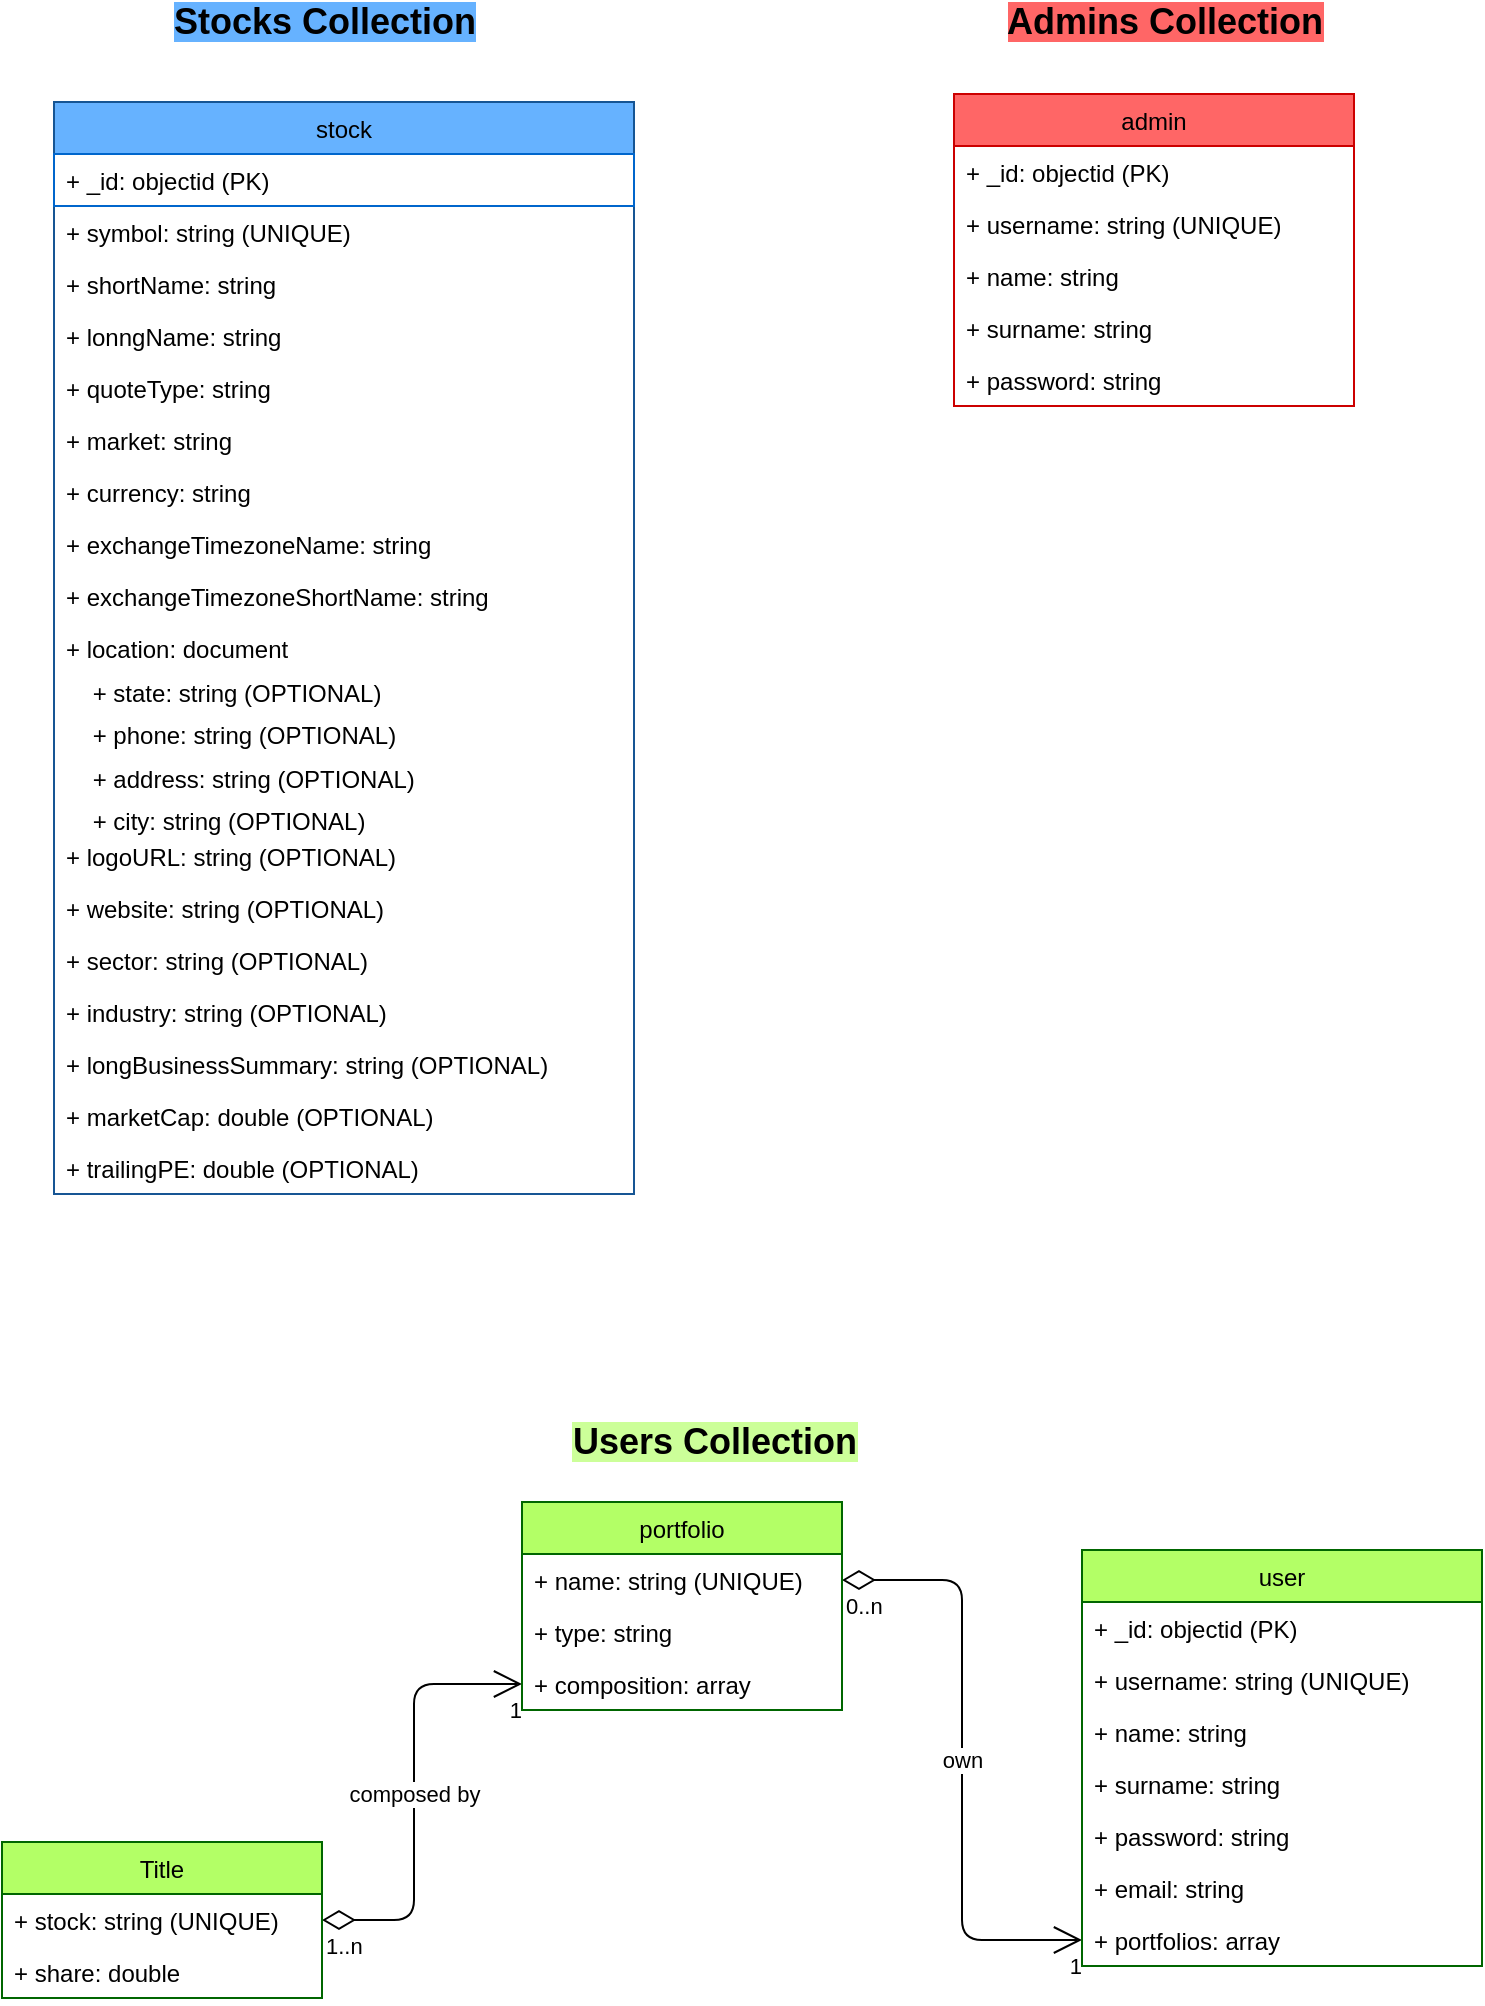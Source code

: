 <mxfile version="13.7.3" type="device"><diagram id="oGSa_sJWMUDEhG__FGQe" name="Pagina-1"><mxGraphModel dx="782" dy="766" grid="1" gridSize="10" guides="1" tooltips="1" connect="1" arrows="1" fold="1" page="1" pageScale="1" pageWidth="827" pageHeight="1169" math="0" shadow="0"><root><mxCell id="0"/><mxCell id="1" parent="0"/><mxCell id="vjDcUQ39Kc9YqlIedw3p-47" value="own" style="endArrow=open;html=1;endSize=12;startArrow=diamondThin;startSize=14;startFill=0;edgeStyle=orthogonalEdgeStyle;entryX=0;entryY=0.5;entryDx=0;entryDy=0;exitX=1;exitY=0.5;exitDx=0;exitDy=0;" parent="1" source="vjDcUQ39Kc9YqlIedw3p-42" target="vjDcUQ39Kc9YqlIedw3p-37" edge="1"><mxGeometry relative="1" as="geometry"><mxPoint x="444" y="749" as="sourcePoint"/><mxPoint x="473.04" y="740" as="targetPoint"/><Array as="points"><mxPoint x="524" y="829"/><mxPoint x="524" y="1009"/></Array></mxGeometry></mxCell><mxCell id="vjDcUQ39Kc9YqlIedw3p-48" value="0..n" style="edgeLabel;resizable=0;html=1;align=left;verticalAlign=top;" parent="vjDcUQ39Kc9YqlIedw3p-47" connectable="0" vertex="1"><mxGeometry x="-1" relative="1" as="geometry"/></mxCell><mxCell id="vjDcUQ39Kc9YqlIedw3p-49" value="1" style="edgeLabel;resizable=0;html=1;align=right;verticalAlign=top;" parent="vjDcUQ39Kc9YqlIedw3p-47" connectable="0" vertex="1"><mxGeometry x="1" relative="1" as="geometry"/></mxCell><object label="composed by" id="vjDcUQ39Kc9YqlIedw3p-54"><mxCell style="endArrow=open;html=1;endSize=12;startArrow=diamondThin;startSize=14;startFill=0;edgeStyle=orthogonalEdgeStyle;entryX=0;entryY=0.5;entryDx=0;entryDy=0;exitX=1;exitY=0.5;exitDx=0;exitDy=0;" parent="1" source="vjDcUQ39Kc9YqlIedw3p-51" target="vjDcUQ39Kc9YqlIedw3p-40" edge="1"><mxGeometry relative="1" as="geometry"><mxPoint x="404" y="850" as="sourcePoint"/><mxPoint x="564" y="850" as="targetPoint"/><Array as="points"><mxPoint x="250" y="999"/><mxPoint x="250" y="881"/></Array></mxGeometry></mxCell></object><mxCell id="vjDcUQ39Kc9YqlIedw3p-55" value="1..n" style="edgeLabel;resizable=0;html=1;align=left;verticalAlign=top;" parent="vjDcUQ39Kc9YqlIedw3p-54" connectable="0" vertex="1"><mxGeometry x="-1" relative="1" as="geometry"/></mxCell><mxCell id="vjDcUQ39Kc9YqlIedw3p-56" value="1" style="edgeLabel;resizable=0;html=1;align=right;verticalAlign=top;" parent="vjDcUQ39Kc9YqlIedw3p-54" connectable="0" vertex="1"><mxGeometry x="1" relative="1" as="geometry"/></mxCell><mxCell id="vjDcUQ39Kc9YqlIedw3p-1" value="stock" style="swimlane;fontStyle=0;childLayout=stackLayout;horizontal=1;startSize=26;fillColor=#66B2FF;horizontalStack=0;resizeParent=1;resizeParentMax=0;resizeLast=0;collapsible=1;marginBottom=0;shadow=0;strokeColor=#165594;" parent="1" vertex="1"><mxGeometry x="70" y="90" width="290" height="546" as="geometry"/></mxCell><mxCell id="vjDcUQ39Kc9YqlIedw3p-2" value="+ _id: objectid (PK)" style="text;strokeColor=#0066CC;fillColor=none;align=left;verticalAlign=top;spacingLeft=4;spacingRight=4;overflow=hidden;rotatable=0;points=[[0,0.5],[1,0.5]];portConstraint=eastwest;" parent="vjDcUQ39Kc9YqlIedw3p-1" vertex="1"><mxGeometry y="26" width="290" height="26" as="geometry"/></mxCell><mxCell id="vjDcUQ39Kc9YqlIedw3p-3" value="+ symbol: string (UNIQUE)" style="text;strokeColor=none;fillColor=none;align=left;verticalAlign=top;spacingLeft=4;spacingRight=4;overflow=hidden;rotatable=0;points=[[0,0.5],[1,0.5]];portConstraint=eastwest;" parent="vjDcUQ39Kc9YqlIedw3p-1" vertex="1"><mxGeometry y="52" width="290" height="26" as="geometry"/></mxCell><mxCell id="vjDcUQ39Kc9YqlIedw3p-4" value="+ shortName: string" style="text;strokeColor=none;fillColor=none;align=left;verticalAlign=top;spacingLeft=4;spacingRight=4;overflow=hidden;rotatable=0;points=[[0,0.5],[1,0.5]];portConstraint=eastwest;" parent="vjDcUQ39Kc9YqlIedw3p-1" vertex="1"><mxGeometry y="78" width="290" height="26" as="geometry"/></mxCell><mxCell id="vjDcUQ39Kc9YqlIedw3p-5" value="+ lonngName: string" style="text;strokeColor=none;fillColor=none;align=left;verticalAlign=top;spacingLeft=4;spacingRight=4;overflow=hidden;rotatable=0;points=[[0,0.5],[1,0.5]];portConstraint=eastwest;" parent="vjDcUQ39Kc9YqlIedw3p-1" vertex="1"><mxGeometry y="104" width="290" height="26" as="geometry"/></mxCell><mxCell id="vjDcUQ39Kc9YqlIedw3p-6" value="+ quoteType: string" style="text;strokeColor=none;fillColor=none;align=left;verticalAlign=top;spacingLeft=4;spacingRight=4;overflow=hidden;rotatable=0;points=[[0,0.5],[1,0.5]];portConstraint=eastwest;" parent="vjDcUQ39Kc9YqlIedw3p-1" vertex="1"><mxGeometry y="130" width="290" height="26" as="geometry"/></mxCell><mxCell id="vjDcUQ39Kc9YqlIedw3p-7" value="+ market: string" style="text;strokeColor=none;fillColor=none;align=left;verticalAlign=top;spacingLeft=4;spacingRight=4;overflow=hidden;rotatable=0;points=[[0,0.5],[1,0.5]];portConstraint=eastwest;" parent="vjDcUQ39Kc9YqlIedw3p-1" vertex="1"><mxGeometry y="156" width="290" height="26" as="geometry"/></mxCell><mxCell id="vjDcUQ39Kc9YqlIedw3p-22" value="+ currency: string" style="text;strokeColor=none;fillColor=none;align=left;verticalAlign=top;spacingLeft=4;spacingRight=4;overflow=hidden;rotatable=0;points=[[0,0.5],[1,0.5]];portConstraint=eastwest;" parent="vjDcUQ39Kc9YqlIedw3p-1" vertex="1"><mxGeometry y="182" width="290" height="26" as="geometry"/></mxCell><mxCell id="vjDcUQ39Kc9YqlIedw3p-9" value="+ exchangeTimezoneName: string" style="text;strokeColor=none;fillColor=none;align=left;verticalAlign=top;spacingLeft=4;spacingRight=4;overflow=hidden;rotatable=0;points=[[0,0.5],[1,0.5]];portConstraint=eastwest;" parent="vjDcUQ39Kc9YqlIedw3p-1" vertex="1"><mxGeometry y="208" width="290" height="26" as="geometry"/></mxCell><mxCell id="vjDcUQ39Kc9YqlIedw3p-10" value="+ exchangeTimezoneShortName: string" style="text;strokeColor=none;fillColor=none;align=left;verticalAlign=top;spacingLeft=4;spacingRight=4;overflow=hidden;rotatable=0;points=[[0,0.5],[1,0.5]];portConstraint=eastwest;" parent="vjDcUQ39Kc9YqlIedw3p-1" vertex="1"><mxGeometry y="234" width="290" height="26" as="geometry"/></mxCell><mxCell id="vjDcUQ39Kc9YqlIedw3p-11" value="&lt;p style=&quot;line-height: 180%&quot;&gt;+ location: document&lt;br&gt;&amp;nbsp; &amp;nbsp; + state: string (OPTIONAL)&lt;br&gt;&amp;nbsp; &amp;nbsp; + phone: string (OPTIONAL)&lt;br&gt;&amp;nbsp; &amp;nbsp; + address: string (OPTIONAL)&lt;br&gt;&amp;nbsp; &amp;nbsp; + city: string (OPTIONAL)&lt;/p&gt;" style="text;strokeColor=none;fillColor=none;align=left;verticalAlign=top;spacingLeft=4;spacingRight=4;overflow=hidden;rotatable=0;points=[[0,0.5],[1,0.5]];portConstraint=eastwest;html=1;spacing=2;spacingTop=-15;" parent="vjDcUQ39Kc9YqlIedw3p-1" vertex="1"><mxGeometry y="260" width="290" height="104" as="geometry"/></mxCell><mxCell id="vjDcUQ39Kc9YqlIedw3p-8" value="+ logoURL: string (OPTIONAL)" style="text;strokeColor=none;fillColor=none;align=left;verticalAlign=top;spacingLeft=4;spacingRight=4;overflow=hidden;rotatable=0;points=[[0,0.5],[1,0.5]];portConstraint=eastwest;" parent="vjDcUQ39Kc9YqlIedw3p-1" vertex="1"><mxGeometry y="364" width="290" height="26" as="geometry"/></mxCell><mxCell id="vjDcUQ39Kc9YqlIedw3p-16" value="+ website: string (OPTIONAL)" style="text;strokeColor=none;fillColor=none;align=left;verticalAlign=top;spacingLeft=4;spacingRight=4;overflow=hidden;rotatable=0;points=[[0,0.5],[1,0.5]];portConstraint=eastwest;" parent="vjDcUQ39Kc9YqlIedw3p-1" vertex="1"><mxGeometry y="390" width="290" height="26" as="geometry"/></mxCell><mxCell id="vjDcUQ39Kc9YqlIedw3p-15" value="+ sector: string (OPTIONAL)" style="text;strokeColor=none;fillColor=none;align=left;verticalAlign=top;spacingLeft=4;spacingRight=4;overflow=hidden;rotatable=0;points=[[0,0.5],[1,0.5]];portConstraint=eastwest;" parent="vjDcUQ39Kc9YqlIedw3p-1" vertex="1"><mxGeometry y="416" width="290" height="26" as="geometry"/></mxCell><mxCell id="vjDcUQ39Kc9YqlIedw3p-17" value="+ industry: string (OPTIONAL)" style="text;strokeColor=none;fillColor=none;align=left;verticalAlign=top;spacingLeft=4;spacingRight=4;overflow=hidden;rotatable=0;points=[[0,0.5],[1,0.5]];portConstraint=eastwest;" parent="vjDcUQ39Kc9YqlIedw3p-1" vertex="1"><mxGeometry y="442" width="290" height="26" as="geometry"/></mxCell><mxCell id="vjDcUQ39Kc9YqlIedw3p-18" value="+ longBusinessSummary: string (OPTIONAL)" style="text;strokeColor=none;fillColor=none;align=left;verticalAlign=top;spacingLeft=4;spacingRight=4;overflow=hidden;rotatable=0;points=[[0,0.5],[1,0.5]];portConstraint=eastwest;" parent="vjDcUQ39Kc9YqlIedw3p-1" vertex="1"><mxGeometry y="468" width="290" height="26" as="geometry"/></mxCell><mxCell id="vjDcUQ39Kc9YqlIedw3p-20" value="+ marketCap: double (OPTIONAL)" style="text;strokeColor=none;fillColor=none;align=left;verticalAlign=top;spacingLeft=4;spacingRight=4;overflow=hidden;rotatable=0;points=[[0,0.5],[1,0.5]];portConstraint=eastwest;" parent="vjDcUQ39Kc9YqlIedw3p-1" vertex="1"><mxGeometry y="494" width="290" height="26" as="geometry"/></mxCell><mxCell id="vjDcUQ39Kc9YqlIedw3p-21" value="+ trailingPE: double (OPTIONAL)" style="text;strokeColor=none;fillColor=none;align=left;verticalAlign=top;spacingLeft=4;spacingRight=4;overflow=hidden;rotatable=0;points=[[0,0.5],[1,0.5]];portConstraint=eastwest;" parent="vjDcUQ39Kc9YqlIedw3p-1" vertex="1"><mxGeometry y="520" width="290" height="26" as="geometry"/></mxCell><mxCell id="vjDcUQ39Kc9YqlIedw3p-23" value="admin" style="swimlane;fontStyle=0;childLayout=stackLayout;horizontal=1;startSize=26;fillColor=#FF6666;horizontalStack=0;resizeParent=1;resizeParentMax=0;resizeLast=0;collapsible=1;marginBottom=0;strokeColor=#CC0000;" parent="1" vertex="1"><mxGeometry x="520" y="86" width="200" height="156" as="geometry"/></mxCell><mxCell id="vjDcUQ39Kc9YqlIedw3p-24" value="+ _id: objectid (PK)" style="text;strokeColor=none;fillColor=none;align=left;verticalAlign=top;spacingLeft=4;spacingRight=4;overflow=hidden;rotatable=0;points=[[0,0.5],[1,0.5]];portConstraint=eastwest;" parent="vjDcUQ39Kc9YqlIedw3p-23" vertex="1"><mxGeometry y="26" width="200" height="26" as="geometry"/></mxCell><mxCell id="vjDcUQ39Kc9YqlIedw3p-25" value="+ username: string (UNIQUE)" style="text;strokeColor=none;fillColor=none;align=left;verticalAlign=top;spacingLeft=4;spacingRight=4;overflow=hidden;rotatable=0;points=[[0,0.5],[1,0.5]];portConstraint=eastwest;" parent="vjDcUQ39Kc9YqlIedw3p-23" vertex="1"><mxGeometry y="52" width="200" height="26" as="geometry"/></mxCell><mxCell id="vjDcUQ39Kc9YqlIedw3p-27" value="+ name: string" style="text;strokeColor=none;fillColor=none;align=left;verticalAlign=top;spacingLeft=4;spacingRight=4;overflow=hidden;rotatable=0;points=[[0,0.5],[1,0.5]];portConstraint=eastwest;" parent="vjDcUQ39Kc9YqlIedw3p-23" vertex="1"><mxGeometry y="78" width="200" height="26" as="geometry"/></mxCell><mxCell id="vjDcUQ39Kc9YqlIedw3p-28" value="+ surname: string" style="text;strokeColor=none;fillColor=none;align=left;verticalAlign=top;spacingLeft=4;spacingRight=4;overflow=hidden;rotatable=0;points=[[0,0.5],[1,0.5]];portConstraint=eastwest;" parent="vjDcUQ39Kc9YqlIedw3p-23" vertex="1"><mxGeometry y="104" width="200" height="26" as="geometry"/></mxCell><mxCell id="vjDcUQ39Kc9YqlIedw3p-29" value="+ password: string" style="text;strokeColor=none;fillColor=none;align=left;verticalAlign=top;spacingLeft=4;spacingRight=4;overflow=hidden;rotatable=0;points=[[0,0.5],[1,0.5]];portConstraint=eastwest;" parent="vjDcUQ39Kc9YqlIedw3p-23" vertex="1"><mxGeometry y="130" width="200" height="26" as="geometry"/></mxCell><mxCell id="vjDcUQ39Kc9YqlIedw3p-58" value="&lt;font style=&quot;font-size: 18px&quot;&gt;&lt;b style=&quot;background-color: rgb(102 , 178 , 255)&quot;&gt;Stocks Collection&lt;/b&gt;&lt;/font&gt;" style="text;html=1;align=center;verticalAlign=middle;resizable=0;points=[];autosize=1;" parent="1" vertex="1"><mxGeometry x="120" y="40" width="170" height="20" as="geometry"/></mxCell><mxCell id="vjDcUQ39Kc9YqlIedw3p-60" value="&lt;font style=&quot;font-size: 18px&quot;&gt;&lt;b style=&quot;background-color: rgb(204 , 255 , 153)&quot;&gt;Users Collection&lt;/b&gt;&lt;/font&gt;" style="text;html=1;align=center;verticalAlign=middle;resizable=0;points=[];autosize=1;strokeColor=#FFFFFF;" parent="1" vertex="1"><mxGeometry x="320" y="750" width="160" height="20" as="geometry"/></mxCell><mxCell id="vjDcUQ39Kc9YqlIedw3p-61" value="&lt;b&gt;&lt;font style=&quot;font-size: 18px ; background-color: rgb(255 , 102 , 102)&quot;&gt;Admins Collection&lt;/font&gt;&lt;/b&gt;" style="text;html=1;align=center;verticalAlign=middle;resizable=0;points=[];autosize=1;" parent="1" vertex="1"><mxGeometry x="540" y="40" width="170" height="20" as="geometry"/></mxCell><mxCell id="vjDcUQ39Kc9YqlIedw3p-30" value="user" style="swimlane;fontStyle=0;childLayout=stackLayout;horizontal=1;startSize=26;fillColor=#B3FF66;horizontalStack=0;resizeParent=1;resizeParentMax=0;resizeLast=0;collapsible=1;marginBottom=0;strokeColor=#006600;" parent="1" vertex="1"><mxGeometry x="584" y="814" width="200" height="208" as="geometry"/></mxCell><mxCell id="vjDcUQ39Kc9YqlIedw3p-31" value="+ _id: objectid (PK)" style="text;strokeColor=none;fillColor=none;align=left;verticalAlign=top;spacingLeft=4;spacingRight=4;overflow=hidden;rotatable=0;points=[[0,0.5],[1,0.5]];portConstraint=eastwest;" parent="vjDcUQ39Kc9YqlIedw3p-30" vertex="1"><mxGeometry y="26" width="200" height="26" as="geometry"/></mxCell><mxCell id="vjDcUQ39Kc9YqlIedw3p-32" value="+ username: string (UNIQUE)" style="text;strokeColor=none;fillColor=none;align=left;verticalAlign=top;spacingLeft=4;spacingRight=4;overflow=hidden;rotatable=0;points=[[0,0.5],[1,0.5]];portConstraint=eastwest;" parent="vjDcUQ39Kc9YqlIedw3p-30" vertex="1"><mxGeometry y="52" width="200" height="26" as="geometry"/></mxCell><mxCell id="vjDcUQ39Kc9YqlIedw3p-33" value="+ name: string" style="text;strokeColor=none;fillColor=none;align=left;verticalAlign=top;spacingLeft=4;spacingRight=4;overflow=hidden;rotatable=0;points=[[0,0.5],[1,0.5]];portConstraint=eastwest;" parent="vjDcUQ39Kc9YqlIedw3p-30" vertex="1"><mxGeometry y="78" width="200" height="26" as="geometry"/></mxCell><mxCell id="vjDcUQ39Kc9YqlIedw3p-34" value="+ surname: string" style="text;strokeColor=none;fillColor=none;align=left;verticalAlign=top;spacingLeft=4;spacingRight=4;overflow=hidden;rotatable=0;points=[[0,0.5],[1,0.5]];portConstraint=eastwest;" parent="vjDcUQ39Kc9YqlIedw3p-30" vertex="1"><mxGeometry y="104" width="200" height="26" as="geometry"/></mxCell><mxCell id="vjDcUQ39Kc9YqlIedw3p-35" value="+ password: string" style="text;strokeColor=none;fillColor=none;align=left;verticalAlign=top;spacingLeft=4;spacingRight=4;overflow=hidden;rotatable=0;points=[[0,0.5],[1,0.5]];portConstraint=eastwest;" parent="vjDcUQ39Kc9YqlIedw3p-30" vertex="1"><mxGeometry y="130" width="200" height="26" as="geometry"/></mxCell><mxCell id="vjDcUQ39Kc9YqlIedw3p-36" value="+ email: string" style="text;strokeColor=none;fillColor=none;align=left;verticalAlign=top;spacingLeft=4;spacingRight=4;overflow=hidden;rotatable=0;points=[[0,0.5],[1,0.5]];portConstraint=eastwest;" parent="vjDcUQ39Kc9YqlIedw3p-30" vertex="1"><mxGeometry y="156" width="200" height="26" as="geometry"/></mxCell><mxCell id="vjDcUQ39Kc9YqlIedw3p-37" value="+ portfolios: array" style="text;strokeColor=none;fillColor=none;align=left;verticalAlign=top;spacingLeft=4;spacingRight=4;overflow=hidden;rotatable=0;points=[[0,0.5],[1,0.5]];portConstraint=eastwest;" parent="vjDcUQ39Kc9YqlIedw3p-30" vertex="1"><mxGeometry y="182" width="200" height="26" as="geometry"/></mxCell><mxCell id="vjDcUQ39Kc9YqlIedw3p-38" value="portfolio" style="swimlane;fontStyle=0;childLayout=stackLayout;horizontal=1;startSize=26;fillColor=#B3FF66;horizontalStack=0;resizeParent=1;resizeParentMax=0;resizeLast=0;collapsible=1;marginBottom=0;strokeColor=#006600;" parent="1" vertex="1"><mxGeometry x="304" y="790" width="160" height="104" as="geometry"/></mxCell><mxCell id="vjDcUQ39Kc9YqlIedw3p-42" value="+ name: string (UNIQUE)" style="text;strokeColor=none;fillColor=none;align=left;verticalAlign=top;spacingLeft=4;spacingRight=4;overflow=hidden;rotatable=0;points=[[0,0.5],[1,0.5]];portConstraint=eastwest;" parent="vjDcUQ39Kc9YqlIedw3p-38" vertex="1"><mxGeometry y="26" width="160" height="26" as="geometry"/></mxCell><mxCell id="vjDcUQ39Kc9YqlIedw3p-39" value="+ type: string" style="text;strokeColor=none;fillColor=none;align=left;verticalAlign=top;spacingLeft=4;spacingRight=4;overflow=hidden;rotatable=0;points=[[0,0.5],[1,0.5]];portConstraint=eastwest;" parent="vjDcUQ39Kc9YqlIedw3p-38" vertex="1"><mxGeometry y="52" width="160" height="26" as="geometry"/></mxCell><mxCell id="vjDcUQ39Kc9YqlIedw3p-40" value="+ composition: array" style="text;strokeColor=none;fillColor=none;align=left;verticalAlign=top;spacingLeft=4;spacingRight=4;overflow=hidden;rotatable=0;points=[[0,0.5],[1,0.5]];portConstraint=eastwest;" parent="vjDcUQ39Kc9YqlIedw3p-38" vertex="1"><mxGeometry y="78" width="160" height="26" as="geometry"/></mxCell><mxCell id="vjDcUQ39Kc9YqlIedw3p-50" value="Title" style="swimlane;fontStyle=0;childLayout=stackLayout;horizontal=1;startSize=26;fillColor=#B3FF66;horizontalStack=0;resizeParent=1;resizeParentMax=0;resizeLast=0;collapsible=1;marginBottom=0;strokeColor=#006600;" parent="1" vertex="1"><mxGeometry x="44" y="960" width="160" height="78" as="geometry"/></mxCell><mxCell id="vjDcUQ39Kc9YqlIedw3p-51" value="+ stock: string (UNIQUE)" style="text;strokeColor=none;fillColor=none;align=left;verticalAlign=top;spacingLeft=4;spacingRight=4;overflow=hidden;rotatable=0;points=[[0,0.5],[1,0.5]];portConstraint=eastwest;" parent="vjDcUQ39Kc9YqlIedw3p-50" vertex="1"><mxGeometry y="26" width="160" height="26" as="geometry"/></mxCell><mxCell id="vjDcUQ39Kc9YqlIedw3p-52" value="+ share: double" style="text;strokeColor=none;fillColor=none;align=left;verticalAlign=top;spacingLeft=4;spacingRight=4;overflow=hidden;rotatable=0;points=[[0,0.5],[1,0.5]];portConstraint=eastwest;" parent="vjDcUQ39Kc9YqlIedw3p-50" vertex="1"><mxGeometry y="52" width="160" height="26" as="geometry"/></mxCell></root></mxGraphModel></diagram></mxfile>